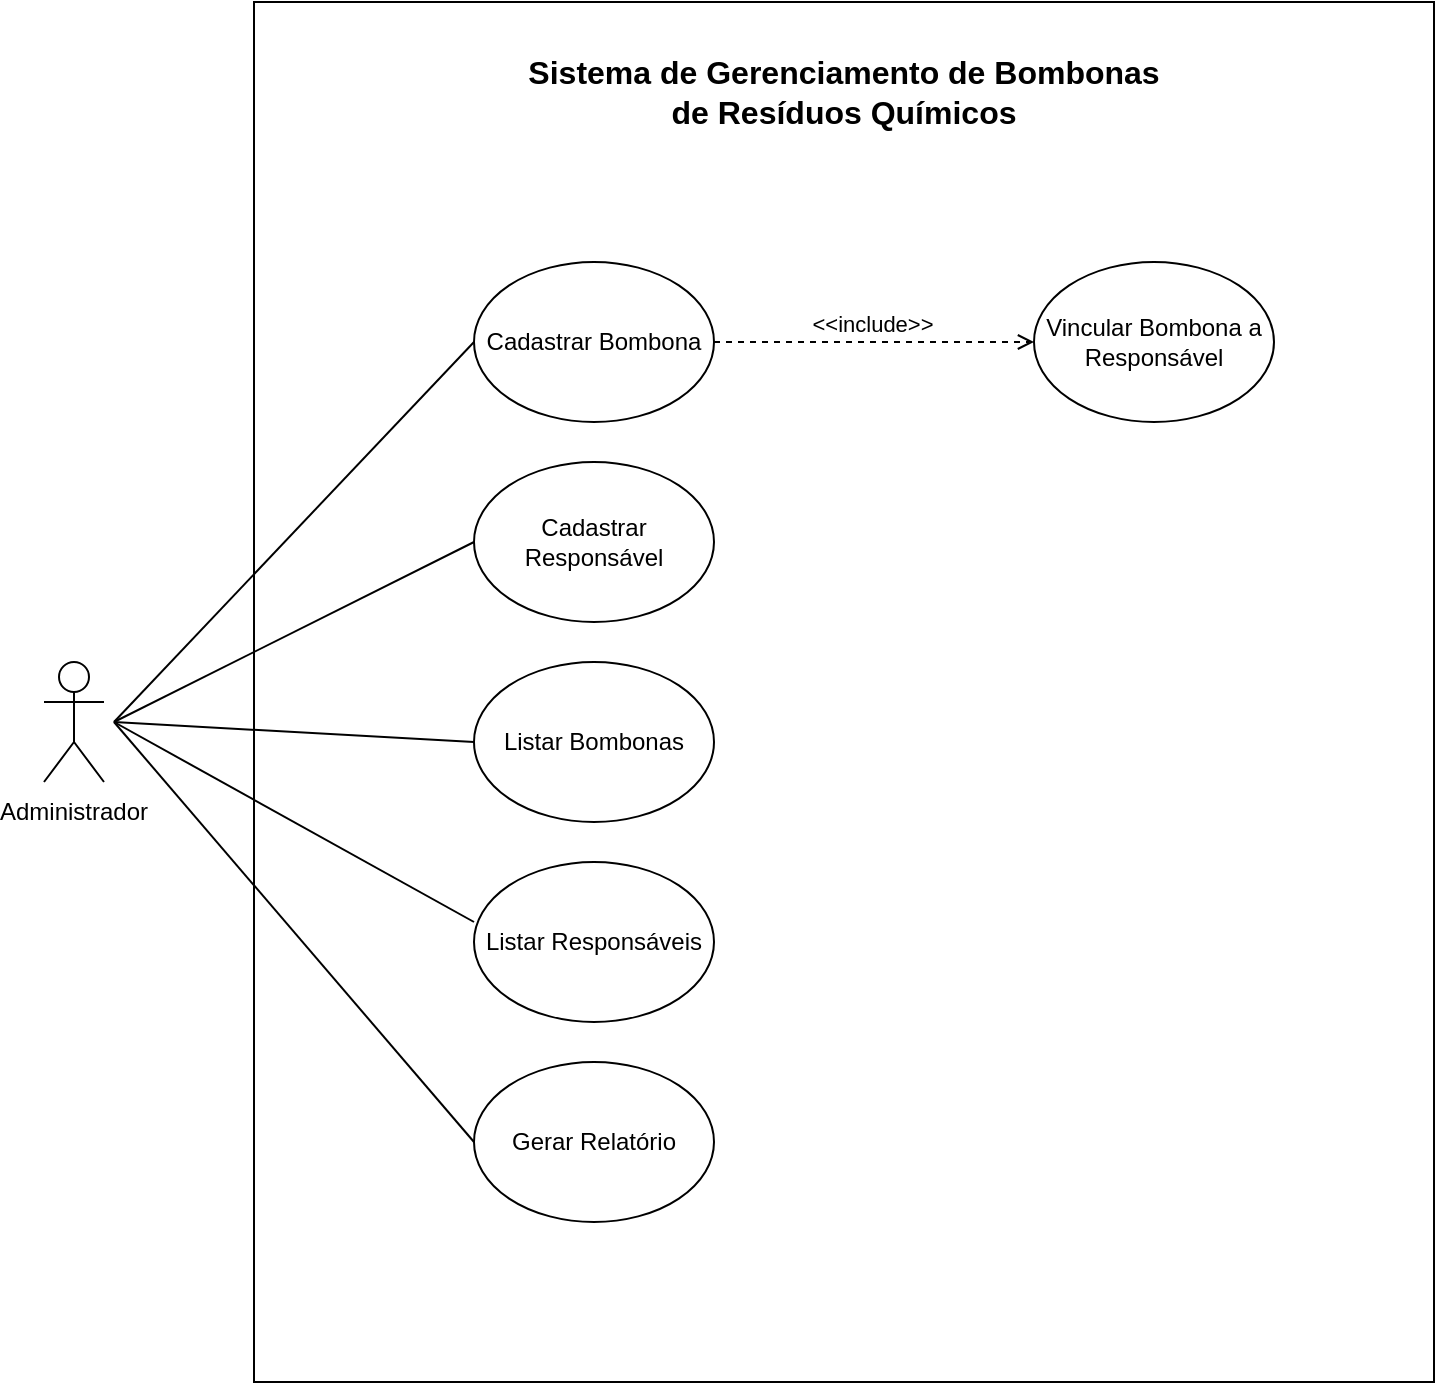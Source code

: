 <mxfile version="26.2.14">
  <diagram name="Página-1" id="s8oI4a1s0zw385i9X4hv">
    <mxGraphModel dx="1378" dy="834" grid="1" gridSize="10" guides="1" tooltips="1" connect="1" arrows="1" fold="1" page="1" pageScale="1" pageWidth="1169" pageHeight="827" math="0" shadow="0">
      <root>
        <mxCell id="0" />
        <mxCell id="1" parent="0" />
        <mxCell id="sbYPvFFO3f8_xraMxgZk-1" value="Actor" style="shape=umlActor;verticalLabelPosition=bottom;verticalAlign=top;html=1;outlineConnect=0;fontColor=#FFFFFF;" parent="1" vertex="1">
          <mxGeometry x="245" y="399" width="30" height="60" as="geometry" />
        </mxCell>
        <mxCell id="sbYPvFFO3f8_xraMxgZk-7" value="Administrador" style="text;html=1;align=center;verticalAlign=middle;whiteSpace=wrap;rounded=0;" parent="1" vertex="1">
          <mxGeometry x="230" y="459" width="60" height="30" as="geometry" />
        </mxCell>
        <mxCell id="sbYPvFFO3f8_xraMxgZk-8" value="Cadastrar Bombona" style="ellipse;whiteSpace=wrap;html=1;" parent="1" vertex="1">
          <mxGeometry x="460" y="199" width="120" height="80" as="geometry" />
        </mxCell>
        <mxCell id="sbYPvFFO3f8_xraMxgZk-9" value="Cadastrar Responsável" style="ellipse;whiteSpace=wrap;html=1;" parent="1" vertex="1">
          <mxGeometry x="460" y="299" width="120" height="80" as="geometry" />
        </mxCell>
        <mxCell id="sbYPvFFO3f8_xraMxgZk-10" value="Listar Bombonas" style="ellipse;whiteSpace=wrap;html=1;" parent="1" vertex="1">
          <mxGeometry x="460" y="399" width="120" height="80" as="geometry" />
        </mxCell>
        <mxCell id="sbYPvFFO3f8_xraMxgZk-11" value="Listar Responsáveis" style="ellipse;whiteSpace=wrap;html=1;" parent="1" vertex="1">
          <mxGeometry x="460" y="499" width="120" height="80" as="geometry" />
        </mxCell>
        <mxCell id="sbYPvFFO3f8_xraMxgZk-12" value="Gerar Relatório" style="ellipse;whiteSpace=wrap;html=1;" parent="1" vertex="1">
          <mxGeometry x="460" y="599" width="120" height="80" as="geometry" />
        </mxCell>
        <mxCell id="sbYPvFFO3f8_xraMxgZk-13" value="" style="endArrow=none;html=1;rounded=0;entryX=0;entryY=0.5;entryDx=0;entryDy=0;" parent="1" target="sbYPvFFO3f8_xraMxgZk-8" edge="1">
          <mxGeometry width="50" height="50" relative="1" as="geometry">
            <mxPoint x="280" y="429" as="sourcePoint" />
            <mxPoint x="350" y="379" as="targetPoint" />
          </mxGeometry>
        </mxCell>
        <mxCell id="sbYPvFFO3f8_xraMxgZk-14" value="" style="endArrow=none;html=1;rounded=0;entryX=0;entryY=0.5;entryDx=0;entryDy=0;" parent="1" target="sbYPvFFO3f8_xraMxgZk-9" edge="1">
          <mxGeometry width="50" height="50" relative="1" as="geometry">
            <mxPoint x="280" y="429" as="sourcePoint" />
            <mxPoint x="470" y="249" as="targetPoint" />
          </mxGeometry>
        </mxCell>
        <mxCell id="sbYPvFFO3f8_xraMxgZk-15" value="" style="endArrow=none;html=1;rounded=0;entryX=0;entryY=0.5;entryDx=0;entryDy=0;" parent="1" target="sbYPvFFO3f8_xraMxgZk-10" edge="1">
          <mxGeometry width="50" height="50" relative="1" as="geometry">
            <mxPoint x="280" y="429" as="sourcePoint" />
            <mxPoint x="470" y="349" as="targetPoint" />
          </mxGeometry>
        </mxCell>
        <mxCell id="sbYPvFFO3f8_xraMxgZk-16" value="" style="endArrow=none;html=1;rounded=0;entryX=0;entryY=0.375;entryDx=0;entryDy=0;entryPerimeter=0;" parent="1" target="sbYPvFFO3f8_xraMxgZk-11" edge="1">
          <mxGeometry width="50" height="50" relative="1" as="geometry">
            <mxPoint x="280" y="429" as="sourcePoint" />
            <mxPoint x="470" y="449" as="targetPoint" />
          </mxGeometry>
        </mxCell>
        <mxCell id="sbYPvFFO3f8_xraMxgZk-17" value="" style="endArrow=none;html=1;rounded=0;entryX=0;entryY=0.5;entryDx=0;entryDy=0;" parent="1" target="sbYPvFFO3f8_xraMxgZk-12" edge="1">
          <mxGeometry width="50" height="50" relative="1" as="geometry">
            <mxPoint x="280" y="429" as="sourcePoint" />
            <mxPoint x="470" y="539" as="targetPoint" />
          </mxGeometry>
        </mxCell>
        <mxCell id="sbYPvFFO3f8_xraMxgZk-18" value="Vincular Bombona a Responsável" style="ellipse;whiteSpace=wrap;html=1;" parent="1" vertex="1">
          <mxGeometry x="740" y="199" width="120" height="80" as="geometry" />
        </mxCell>
        <mxCell id="sbYPvFFO3f8_xraMxgZk-22" value="" style="endArrow=open;html=1;rounded=0;dashed=1;entryX=0;entryY=0.5;entryDx=0;entryDy=0;exitX=1;exitY=0.5;exitDx=0;exitDy=0;endFill=0;" parent="1" source="sbYPvFFO3f8_xraMxgZk-8" target="sbYPvFFO3f8_xraMxgZk-18" edge="1">
          <mxGeometry width="50" height="50" relative="1" as="geometry">
            <mxPoint x="750" y="579" as="sourcePoint" />
            <mxPoint x="800" y="529" as="targetPoint" />
          </mxGeometry>
        </mxCell>
        <mxCell id="sbYPvFFO3f8_xraMxgZk-23" value="&amp;lt;&amp;lt;include&amp;gt;&amp;gt;" style="edgeLabel;html=1;align=center;verticalAlign=middle;resizable=0;points=[];" parent="sbYPvFFO3f8_xraMxgZk-22" vertex="1" connectable="0">
          <mxGeometry x="-0.013" relative="1" as="geometry">
            <mxPoint y="-9" as="offset" />
          </mxGeometry>
        </mxCell>
        <mxCell id="_KbZ97M_4ft6-HTJIuSo-1" value="" style="rounded=0;whiteSpace=wrap;html=1;fillColor=none;" vertex="1" parent="1">
          <mxGeometry x="350" y="69" width="590" height="690" as="geometry" />
        </mxCell>
        <mxCell id="_KbZ97M_4ft6-HTJIuSo-2" value="Sistema de Gerenciamento de Bombonas &lt;br&gt;de Resíduos Químicos" style="text;html=1;align=center;verticalAlign=middle;whiteSpace=wrap;rounded=0;fontSize=16;fontFamily=Helvetica;fontStyle=1" vertex="1" parent="1">
          <mxGeometry x="455" y="79" width="380" height="70" as="geometry" />
        </mxCell>
      </root>
    </mxGraphModel>
  </diagram>
</mxfile>
